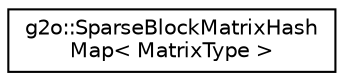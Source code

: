 digraph "Graphical Class Hierarchy"
{
  edge [fontname="Helvetica",fontsize="10",labelfontname="Helvetica",labelfontsize="10"];
  node [fontname="Helvetica",fontsize="10",shape=record];
  rankdir="LR";
  Node0 [label="g2o::SparseBlockMatrixHash\lMap\< MatrixType \>",height=0.2,width=0.4,color="black", fillcolor="white", style="filled",URL="$classg2o_1_1_sparse_block_matrix_hash_map.html",tooltip="Sparse matrix which uses blocks based on hash structures. "];
}
